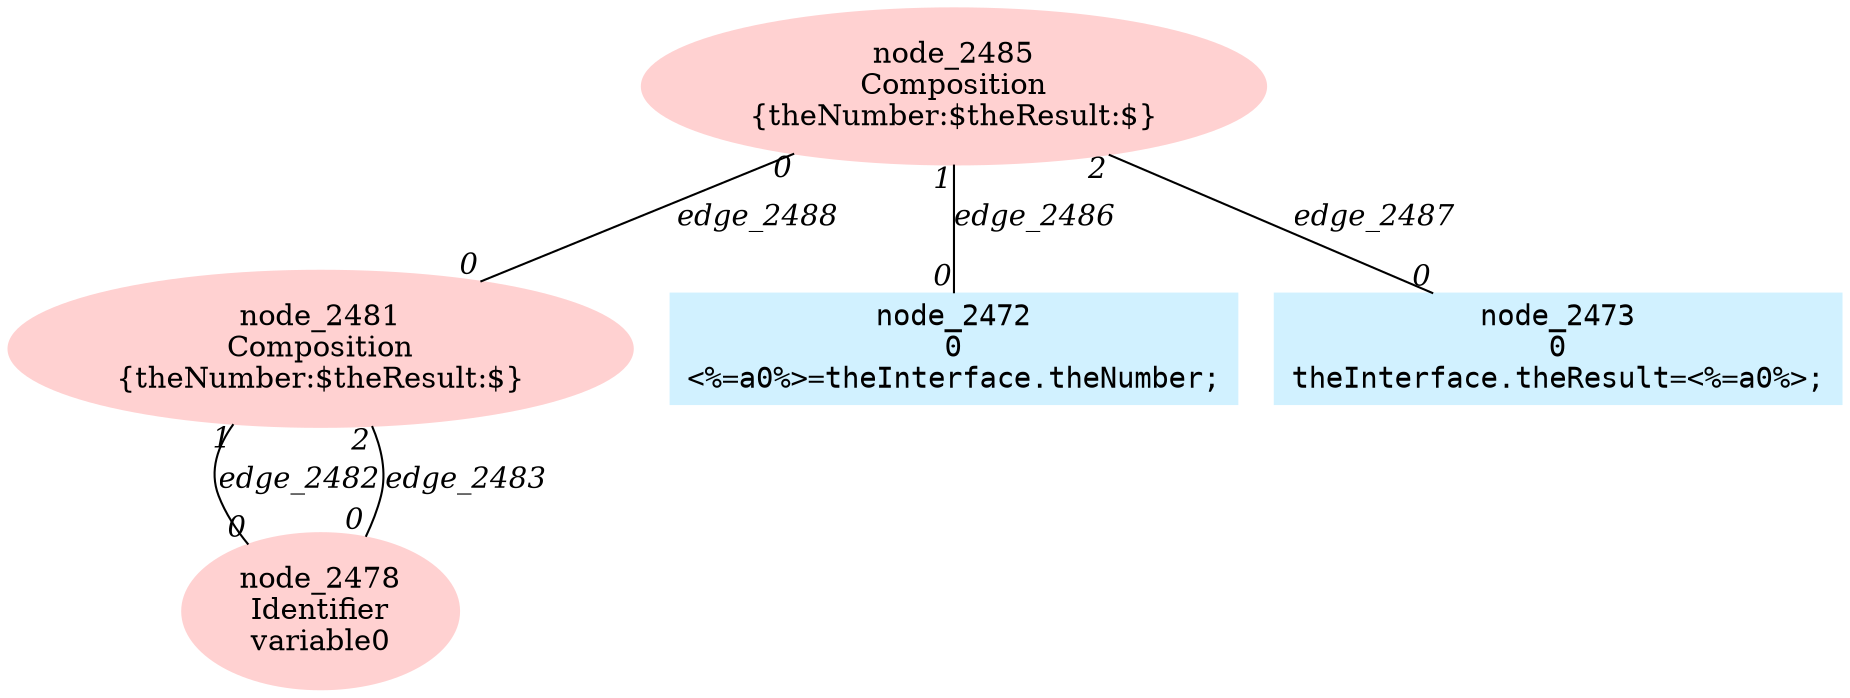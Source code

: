 digraph g{node_2478 [shape=ellipse, style=filled, color="#ffd1d1", label="node_2478
Identifier
variable0" ]
node_2481 [shape=ellipse, style=filled, color="#ffd1d1", label="node_2481
Composition
{theNumber:$theResult:$}" ]
node_2485 [shape=ellipse, style=filled, color="#ffd1d1", label="node_2485
Composition
{theNumber:$theResult:$}" ]
node_2472 [shape=box, style=filled, color="#d1f1ff", fontname="Courier", label="node_2472
0
<%=a0%>=theInterface.theNumber;
" ]
node_2473 [shape=box, style=filled, color="#d1f1ff", fontname="Courier", label="node_2473
0
theInterface.theResult=<%=a0%>;
" ]
node_2481 -> node_2478 [dir=none, arrowHead=none, fontname="Times-Italic", label="edge_2482",  headlabel="0", taillabel="1" ]
node_2481 -> node_2478 [dir=none, arrowHead=none, fontname="Times-Italic", label="edge_2483",  headlabel="0", taillabel="2" ]
node_2485 -> node_2472 [dir=none, arrowHead=none, fontname="Times-Italic", label="edge_2486",  headlabel="0", taillabel="1" ]
node_2485 -> node_2473 [dir=none, arrowHead=none, fontname="Times-Italic", label="edge_2487",  headlabel="0", taillabel="2" ]
node_2485 -> node_2481 [dir=none, arrowHead=none, fontname="Times-Italic", label="edge_2488",  headlabel="0", taillabel="0" ]
}